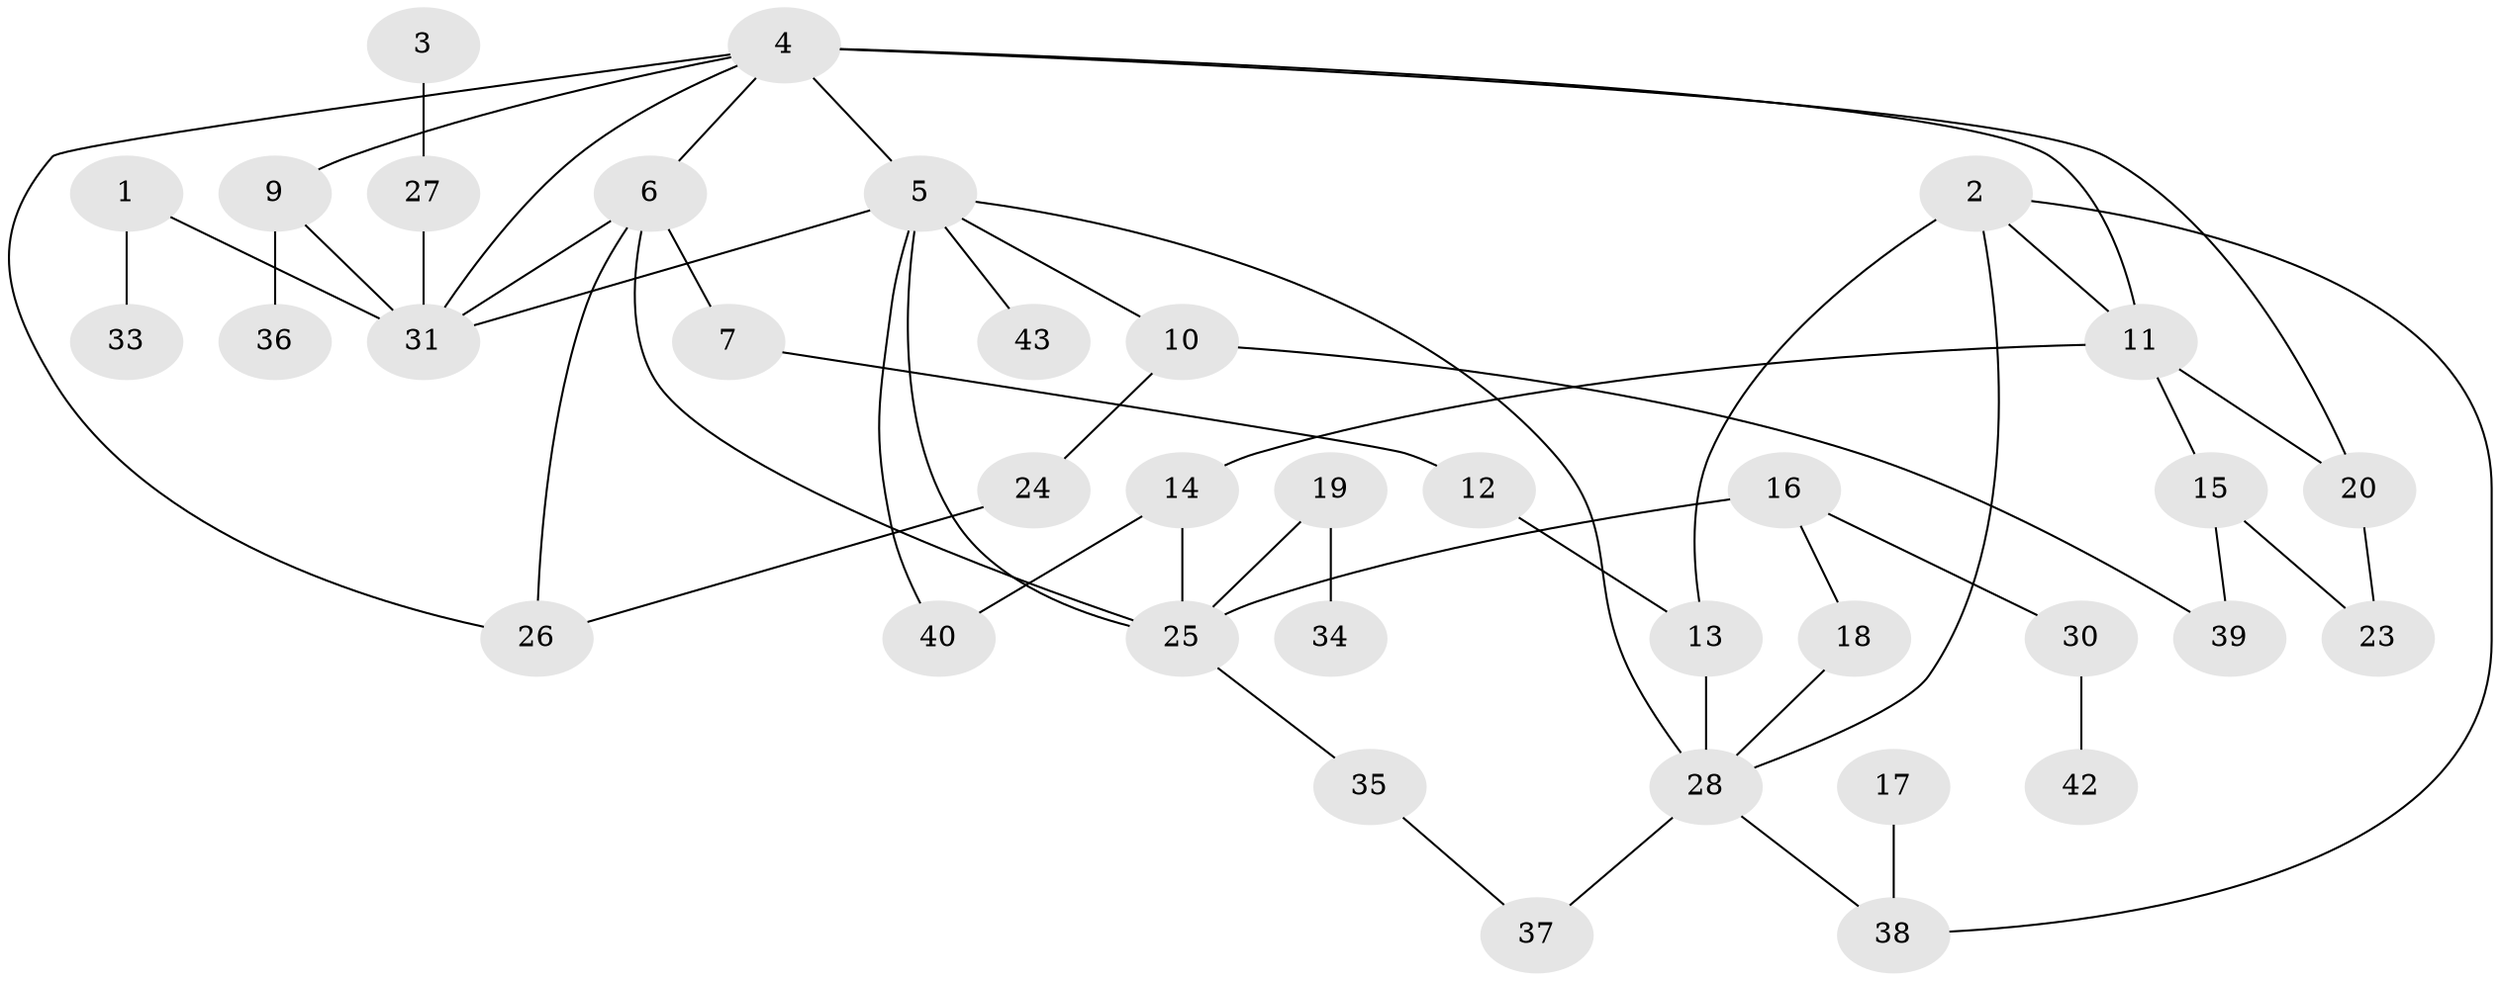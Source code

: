 // original degree distribution, {3: 0.23529411764705882, 2: 0.35294117647058826, 5: 0.023529411764705882, 8: 0.011764705882352941, 0: 0.07058823529411765, 4: 0.10588235294117647, 1: 0.17647058823529413, 6: 0.011764705882352941, 7: 0.011764705882352941}
// Generated by graph-tools (version 1.1) at 2025/33/03/09/25 02:33:48]
// undirected, 37 vertices, 53 edges
graph export_dot {
graph [start="1"]
  node [color=gray90,style=filled];
  1;
  2;
  3;
  4;
  5;
  6;
  7;
  9;
  10;
  11;
  12;
  13;
  14;
  15;
  16;
  17;
  18;
  19;
  20;
  23;
  24;
  25;
  26;
  27;
  28;
  30;
  31;
  33;
  34;
  35;
  36;
  37;
  38;
  39;
  40;
  42;
  43;
  1 -- 31 [weight=1.0];
  1 -- 33 [weight=1.0];
  2 -- 11 [weight=1.0];
  2 -- 13 [weight=2.0];
  2 -- 28 [weight=2.0];
  2 -- 38 [weight=1.0];
  3 -- 27 [weight=1.0];
  4 -- 5 [weight=2.0];
  4 -- 6 [weight=1.0];
  4 -- 9 [weight=1.0];
  4 -- 11 [weight=1.0];
  4 -- 20 [weight=1.0];
  4 -- 26 [weight=1.0];
  4 -- 31 [weight=1.0];
  5 -- 10 [weight=1.0];
  5 -- 25 [weight=1.0];
  5 -- 28 [weight=2.0];
  5 -- 31 [weight=1.0];
  5 -- 40 [weight=1.0];
  5 -- 43 [weight=1.0];
  6 -- 7 [weight=1.0];
  6 -- 25 [weight=1.0];
  6 -- 26 [weight=1.0];
  6 -- 31 [weight=1.0];
  7 -- 12 [weight=1.0];
  9 -- 31 [weight=1.0];
  9 -- 36 [weight=1.0];
  10 -- 24 [weight=1.0];
  10 -- 39 [weight=1.0];
  11 -- 14 [weight=1.0];
  11 -- 15 [weight=2.0];
  11 -- 20 [weight=1.0];
  12 -- 13 [weight=1.0];
  13 -- 28 [weight=2.0];
  14 -- 25 [weight=1.0];
  14 -- 40 [weight=1.0];
  15 -- 23 [weight=1.0];
  15 -- 39 [weight=2.0];
  16 -- 18 [weight=1.0];
  16 -- 25 [weight=1.0];
  16 -- 30 [weight=1.0];
  17 -- 38 [weight=1.0];
  18 -- 28 [weight=1.0];
  19 -- 25 [weight=1.0];
  19 -- 34 [weight=1.0];
  20 -- 23 [weight=1.0];
  24 -- 26 [weight=1.0];
  25 -- 35 [weight=1.0];
  27 -- 31 [weight=1.0];
  28 -- 37 [weight=1.0];
  28 -- 38 [weight=1.0];
  30 -- 42 [weight=1.0];
  35 -- 37 [weight=1.0];
}
